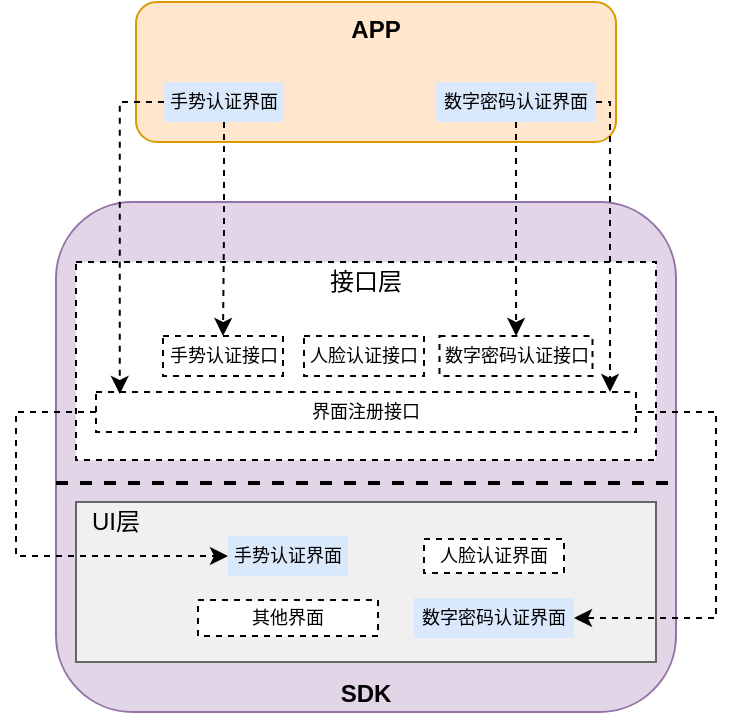 <mxfile version="14.1.9" type="github">
  <diagram id="og5hszyIo1xDVd48lCny" name="Page-1">
    <mxGraphModel dx="788" dy="454" grid="1" gridSize="10" guides="1" tooltips="1" connect="1" arrows="1" fold="1" page="1" pageScale="1" pageWidth="827" pageHeight="1169" math="0" shadow="0">
      <root>
        <mxCell id="0" />
        <mxCell id="1" parent="0" />
        <mxCell id="Zl6EUZoU8sUVzmMLbYrt-1" value="&lt;b&gt;SDK&lt;/b&gt;" style="rounded=1;whiteSpace=wrap;html=1;verticalAlign=bottom;fillColor=#e1d5e7;strokeColor=#9673a6;" vertex="1" parent="1">
          <mxGeometry x="240" y="120" width="310" height="255" as="geometry" />
        </mxCell>
        <mxCell id="Zl6EUZoU8sUVzmMLbYrt-2" value="" style="endArrow=none;html=1;strokeWidth=2;entryX=1;entryY=0.5;entryDx=0;entryDy=0;exitX=0;exitY=0.5;exitDx=0;exitDy=0;dashed=1;" edge="1" parent="1">
          <mxGeometry width="50" height="50" relative="1" as="geometry">
            <mxPoint x="240" y="260.5" as="sourcePoint" />
            <mxPoint x="550" y="260.5" as="targetPoint" />
          </mxGeometry>
        </mxCell>
        <mxCell id="Zl6EUZoU8sUVzmMLbYrt-3" value="" style="rounded=0;whiteSpace=wrap;html=1;align=left;strokeColor=#666666;fontColor=#333333;fillColor=#F0F0F0;" vertex="1" parent="1">
          <mxGeometry x="250" y="270" width="290" height="80" as="geometry" />
        </mxCell>
        <mxCell id="Zl6EUZoU8sUVzmMLbYrt-4" value="UI层" style="text;html=1;fillColor=none;align=center;verticalAlign=middle;whiteSpace=wrap;rounded=0;dashed=1;" vertex="1" parent="1">
          <mxGeometry x="250" y="270" width="40" height="20" as="geometry" />
        </mxCell>
        <mxCell id="Zl6EUZoU8sUVzmMLbYrt-5" value="人脸认证界面" style="rounded=0;whiteSpace=wrap;html=1;dashed=1;strokeColor=#000000;fontSize=9;" vertex="1" parent="1">
          <mxGeometry x="424" y="288.5" width="70" height="17" as="geometry" />
        </mxCell>
        <mxCell id="Zl6EUZoU8sUVzmMLbYrt-6" value="" style="rounded=0;whiteSpace=wrap;html=1;dashed=1;align=left;" vertex="1" parent="1">
          <mxGeometry x="250" y="150" width="290" height="99" as="geometry" />
        </mxCell>
        <mxCell id="Zl6EUZoU8sUVzmMLbYrt-12" value="其他界面" style="rounded=0;whiteSpace=wrap;html=1;dashed=1;strokeColor=#000000;fontSize=9;" vertex="1" parent="1">
          <mxGeometry x="311" y="319" width="90" height="18" as="geometry" />
        </mxCell>
        <mxCell id="Zl6EUZoU8sUVzmMLbYrt-13" value="人脸认证接口" style="rounded=0;whiteSpace=wrap;html=1;dashed=1;strokeColor=#000000;fontSize=9;" vertex="1" parent="1">
          <mxGeometry x="364" y="187" width="60" height="20" as="geometry" />
        </mxCell>
        <mxCell id="Zl6EUZoU8sUVzmMLbYrt-15" value="手势认证接口" style="rounded=0;whiteSpace=wrap;html=1;dashed=1;strokeColor=#000000;fontSize=9;" vertex="1" parent="1">
          <mxGeometry x="293.5" y="187" width="60" height="20" as="geometry" />
        </mxCell>
        <mxCell id="Zl6EUZoU8sUVzmMLbYrt-16" value="数字密码认证接口" style="rounded=0;whiteSpace=wrap;html=1;dashed=1;strokeColor=#000000;fontSize=9;" vertex="1" parent="1">
          <mxGeometry x="431.75" y="187" width="76.5" height="20" as="geometry" />
        </mxCell>
        <mxCell id="Zl6EUZoU8sUVzmMLbYrt-30" style="edgeStyle=orthogonalEdgeStyle;rounded=0;orthogonalLoop=1;jettySize=auto;html=1;entryX=1;entryY=0.5;entryDx=0;entryDy=0;dashed=1;fontSize=9;exitX=1;exitY=0.5;exitDx=0;exitDy=0;" edge="1" parent="1" source="Zl6EUZoU8sUVzmMLbYrt-17" target="Zl6EUZoU8sUVzmMLbYrt-24">
          <mxGeometry relative="1" as="geometry">
            <Array as="points">
              <mxPoint x="570" y="225" />
              <mxPoint x="570" y="328" />
            </Array>
          </mxGeometry>
        </mxCell>
        <mxCell id="Zl6EUZoU8sUVzmMLbYrt-32" style="edgeStyle=orthogonalEdgeStyle;rounded=0;orthogonalLoop=1;jettySize=auto;html=1;entryX=0;entryY=0.5;entryDx=0;entryDy=0;dashed=1;fontSize=9;exitX=0;exitY=0.5;exitDx=0;exitDy=0;" edge="1" parent="1" source="Zl6EUZoU8sUVzmMLbYrt-17" target="Zl6EUZoU8sUVzmMLbYrt-25">
          <mxGeometry relative="1" as="geometry">
            <Array as="points">
              <mxPoint x="220" y="225" />
              <mxPoint x="220" y="297" />
            </Array>
          </mxGeometry>
        </mxCell>
        <mxCell id="Zl6EUZoU8sUVzmMLbYrt-17" value="界面注册接口" style="rounded=0;whiteSpace=wrap;html=1;dashed=1;strokeColor=#000000;fontSize=9;" vertex="1" parent="1">
          <mxGeometry x="260" y="215" width="270" height="20" as="geometry" />
        </mxCell>
        <mxCell id="Zl6EUZoU8sUVzmMLbYrt-18" value="&lt;b&gt;&lt;font style=&quot;font-size: 12px&quot;&gt;APP&lt;/font&gt;&lt;/b&gt;" style="rounded=1;whiteSpace=wrap;html=1;strokeColor=#d79b00;fontSize=9;verticalAlign=top;fillColor=#ffe6cc;" vertex="1" parent="1">
          <mxGeometry x="280" y="20" width="240" height="70" as="geometry" />
        </mxCell>
        <mxCell id="Zl6EUZoU8sUVzmMLbYrt-23" style="edgeStyle=orthogonalEdgeStyle;rounded=0;orthogonalLoop=1;jettySize=auto;html=1;dashed=1;fontSize=9;" edge="1" parent="1" source="Zl6EUZoU8sUVzmMLbYrt-21" target="Zl6EUZoU8sUVzmMLbYrt-15">
          <mxGeometry relative="1" as="geometry" />
        </mxCell>
        <mxCell id="Zl6EUZoU8sUVzmMLbYrt-31" style="edgeStyle=orthogonalEdgeStyle;rounded=0;orthogonalLoop=1;jettySize=auto;html=1;entryX=0.044;entryY=0.05;entryDx=0;entryDy=0;entryPerimeter=0;dashed=1;fontSize=9;" edge="1" parent="1" source="Zl6EUZoU8sUVzmMLbYrt-21" target="Zl6EUZoU8sUVzmMLbYrt-17">
          <mxGeometry relative="1" as="geometry">
            <Array as="points">
              <mxPoint x="272" y="70" />
            </Array>
          </mxGeometry>
        </mxCell>
        <mxCell id="Zl6EUZoU8sUVzmMLbYrt-21" value="手势认证界面" style="rounded=0;whiteSpace=wrap;html=1;fontSize=9;fillColor=#dae8fc;strokeColor=none;" vertex="1" parent="1">
          <mxGeometry x="294" y="60" width="60" height="20" as="geometry" />
        </mxCell>
        <mxCell id="Zl6EUZoU8sUVzmMLbYrt-28" style="edgeStyle=orthogonalEdgeStyle;rounded=0;orthogonalLoop=1;jettySize=auto;html=1;dashed=1;fontSize=9;" edge="1" parent="1" source="Zl6EUZoU8sUVzmMLbYrt-22" target="Zl6EUZoU8sUVzmMLbYrt-16">
          <mxGeometry relative="1" as="geometry" />
        </mxCell>
        <mxCell id="Zl6EUZoU8sUVzmMLbYrt-29" style="edgeStyle=orthogonalEdgeStyle;rounded=0;orthogonalLoop=1;jettySize=auto;html=1;exitX=1;exitY=0.5;exitDx=0;exitDy=0;dashed=1;fontSize=9;" edge="1" parent="1" source="Zl6EUZoU8sUVzmMLbYrt-22" target="Zl6EUZoU8sUVzmMLbYrt-17">
          <mxGeometry relative="1" as="geometry">
            <mxPoint x="517" y="200" as="targetPoint" />
            <Array as="points">
              <mxPoint x="517" y="70" />
            </Array>
          </mxGeometry>
        </mxCell>
        <mxCell id="Zl6EUZoU8sUVzmMLbYrt-22" value="数字密码认证界面" style="rounded=0;whiteSpace=wrap;html=1;fontSize=9;fillColor=#dae8fc;strokeColor=none;" vertex="1" parent="1">
          <mxGeometry x="430" y="60" width="80" height="20" as="geometry" />
        </mxCell>
        <mxCell id="Zl6EUZoU8sUVzmMLbYrt-24" value="数字密码认证界面" style="rounded=0;whiteSpace=wrap;html=1;fontSize=9;fillColor=#dae8fc;strokeColor=none;" vertex="1" parent="1">
          <mxGeometry x="419" y="318" width="80" height="20" as="geometry" />
        </mxCell>
        <mxCell id="Zl6EUZoU8sUVzmMLbYrt-25" value="手势认证界面" style="rounded=0;whiteSpace=wrap;html=1;fontSize=9;fillColor=#dae8fc;strokeColor=none;" vertex="1" parent="1">
          <mxGeometry x="326" y="287" width="60" height="20" as="geometry" />
        </mxCell>
        <mxCell id="Zl6EUZoU8sUVzmMLbYrt-33" value="接口层" style="text;html=1;fillColor=none;align=center;verticalAlign=middle;whiteSpace=wrap;rounded=0;dashed=1;" vertex="1" parent="1">
          <mxGeometry x="375" y="150" width="40" height="20" as="geometry" />
        </mxCell>
      </root>
    </mxGraphModel>
  </diagram>
</mxfile>
